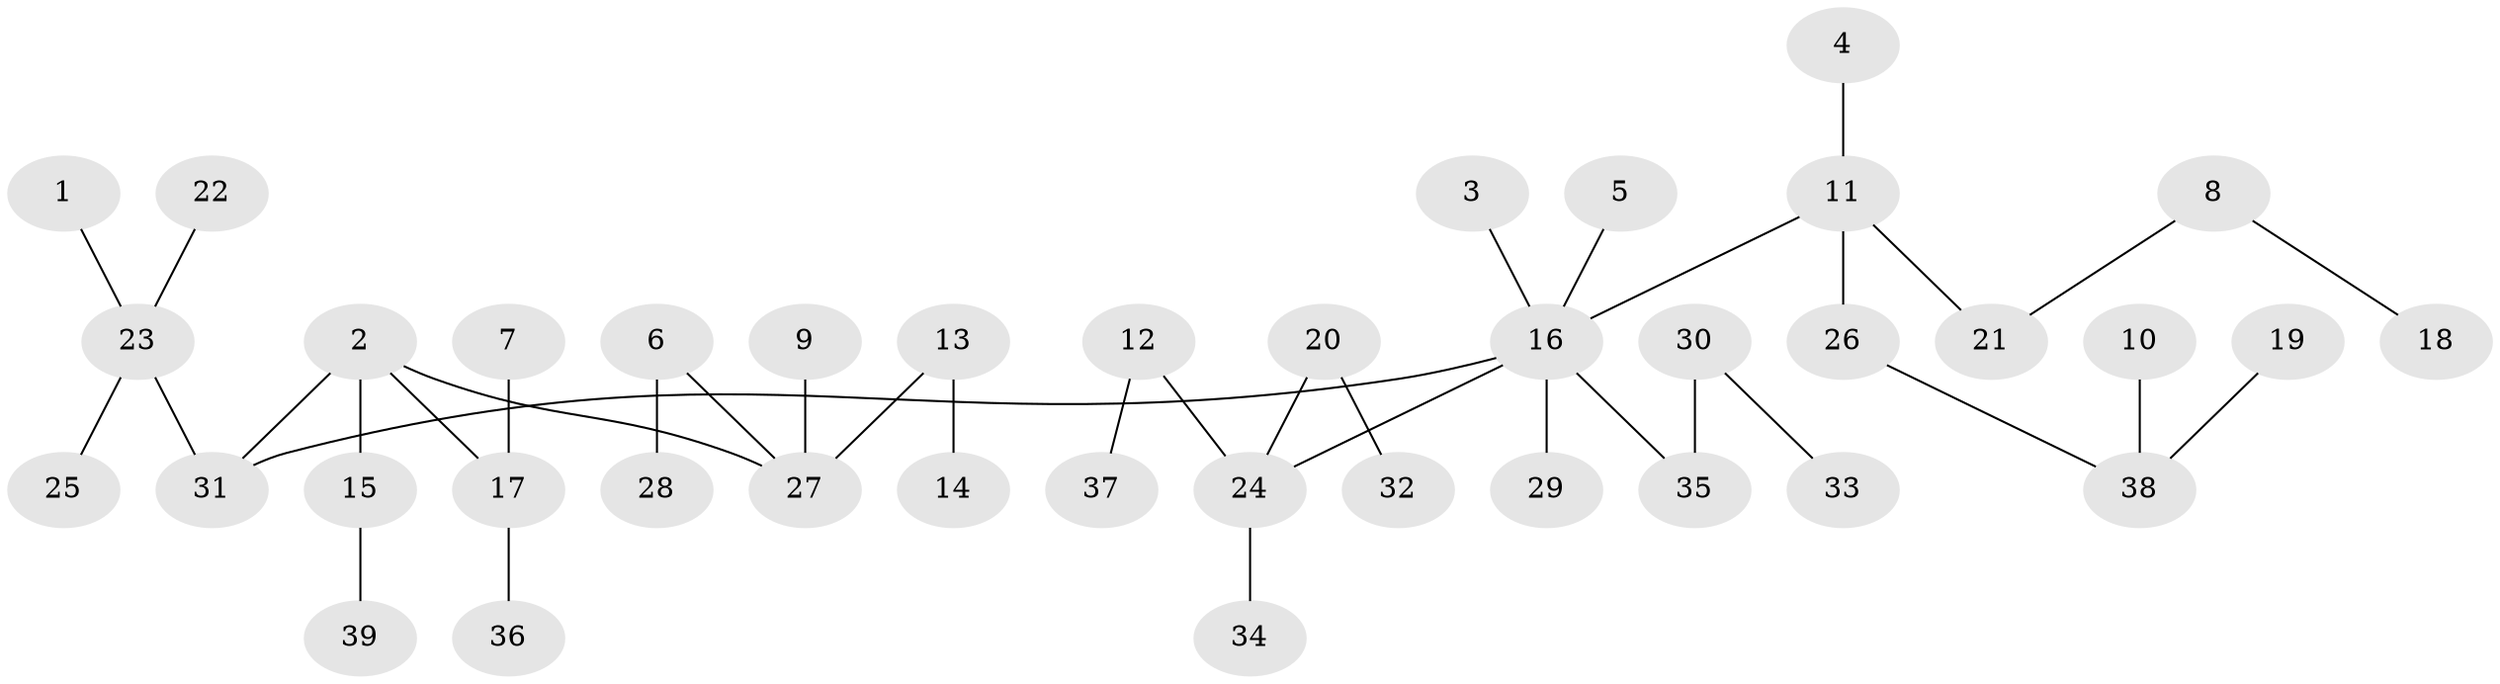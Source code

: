 // original degree distribution, {4: 0.07692307692307693, 5: 0.038461538461538464, 1: 0.5512820512820513, 8: 0.01282051282051282, 2: 0.21794871794871795, 6: 0.02564102564102564, 3: 0.07692307692307693}
// Generated by graph-tools (version 1.1) at 2025/50/03/09/25 03:50:21]
// undirected, 39 vertices, 38 edges
graph export_dot {
graph [start="1"]
  node [color=gray90,style=filled];
  1;
  2;
  3;
  4;
  5;
  6;
  7;
  8;
  9;
  10;
  11;
  12;
  13;
  14;
  15;
  16;
  17;
  18;
  19;
  20;
  21;
  22;
  23;
  24;
  25;
  26;
  27;
  28;
  29;
  30;
  31;
  32;
  33;
  34;
  35;
  36;
  37;
  38;
  39;
  1 -- 23 [weight=1.0];
  2 -- 15 [weight=1.0];
  2 -- 17 [weight=1.0];
  2 -- 27 [weight=1.0];
  2 -- 31 [weight=1.0];
  3 -- 16 [weight=1.0];
  4 -- 11 [weight=1.0];
  5 -- 16 [weight=1.0];
  6 -- 27 [weight=1.0];
  6 -- 28 [weight=1.0];
  7 -- 17 [weight=1.0];
  8 -- 18 [weight=1.0];
  8 -- 21 [weight=1.0];
  9 -- 27 [weight=1.0];
  10 -- 38 [weight=1.0];
  11 -- 16 [weight=1.0];
  11 -- 21 [weight=1.0];
  11 -- 26 [weight=1.0];
  12 -- 24 [weight=1.0];
  12 -- 37 [weight=1.0];
  13 -- 14 [weight=1.0];
  13 -- 27 [weight=1.0];
  15 -- 39 [weight=1.0];
  16 -- 24 [weight=1.0];
  16 -- 29 [weight=1.0];
  16 -- 31 [weight=1.0];
  16 -- 35 [weight=1.0];
  17 -- 36 [weight=1.0];
  19 -- 38 [weight=1.0];
  20 -- 24 [weight=1.0];
  20 -- 32 [weight=1.0];
  22 -- 23 [weight=1.0];
  23 -- 25 [weight=1.0];
  23 -- 31 [weight=1.0];
  24 -- 34 [weight=1.0];
  26 -- 38 [weight=1.0];
  30 -- 33 [weight=1.0];
  30 -- 35 [weight=1.0];
}
